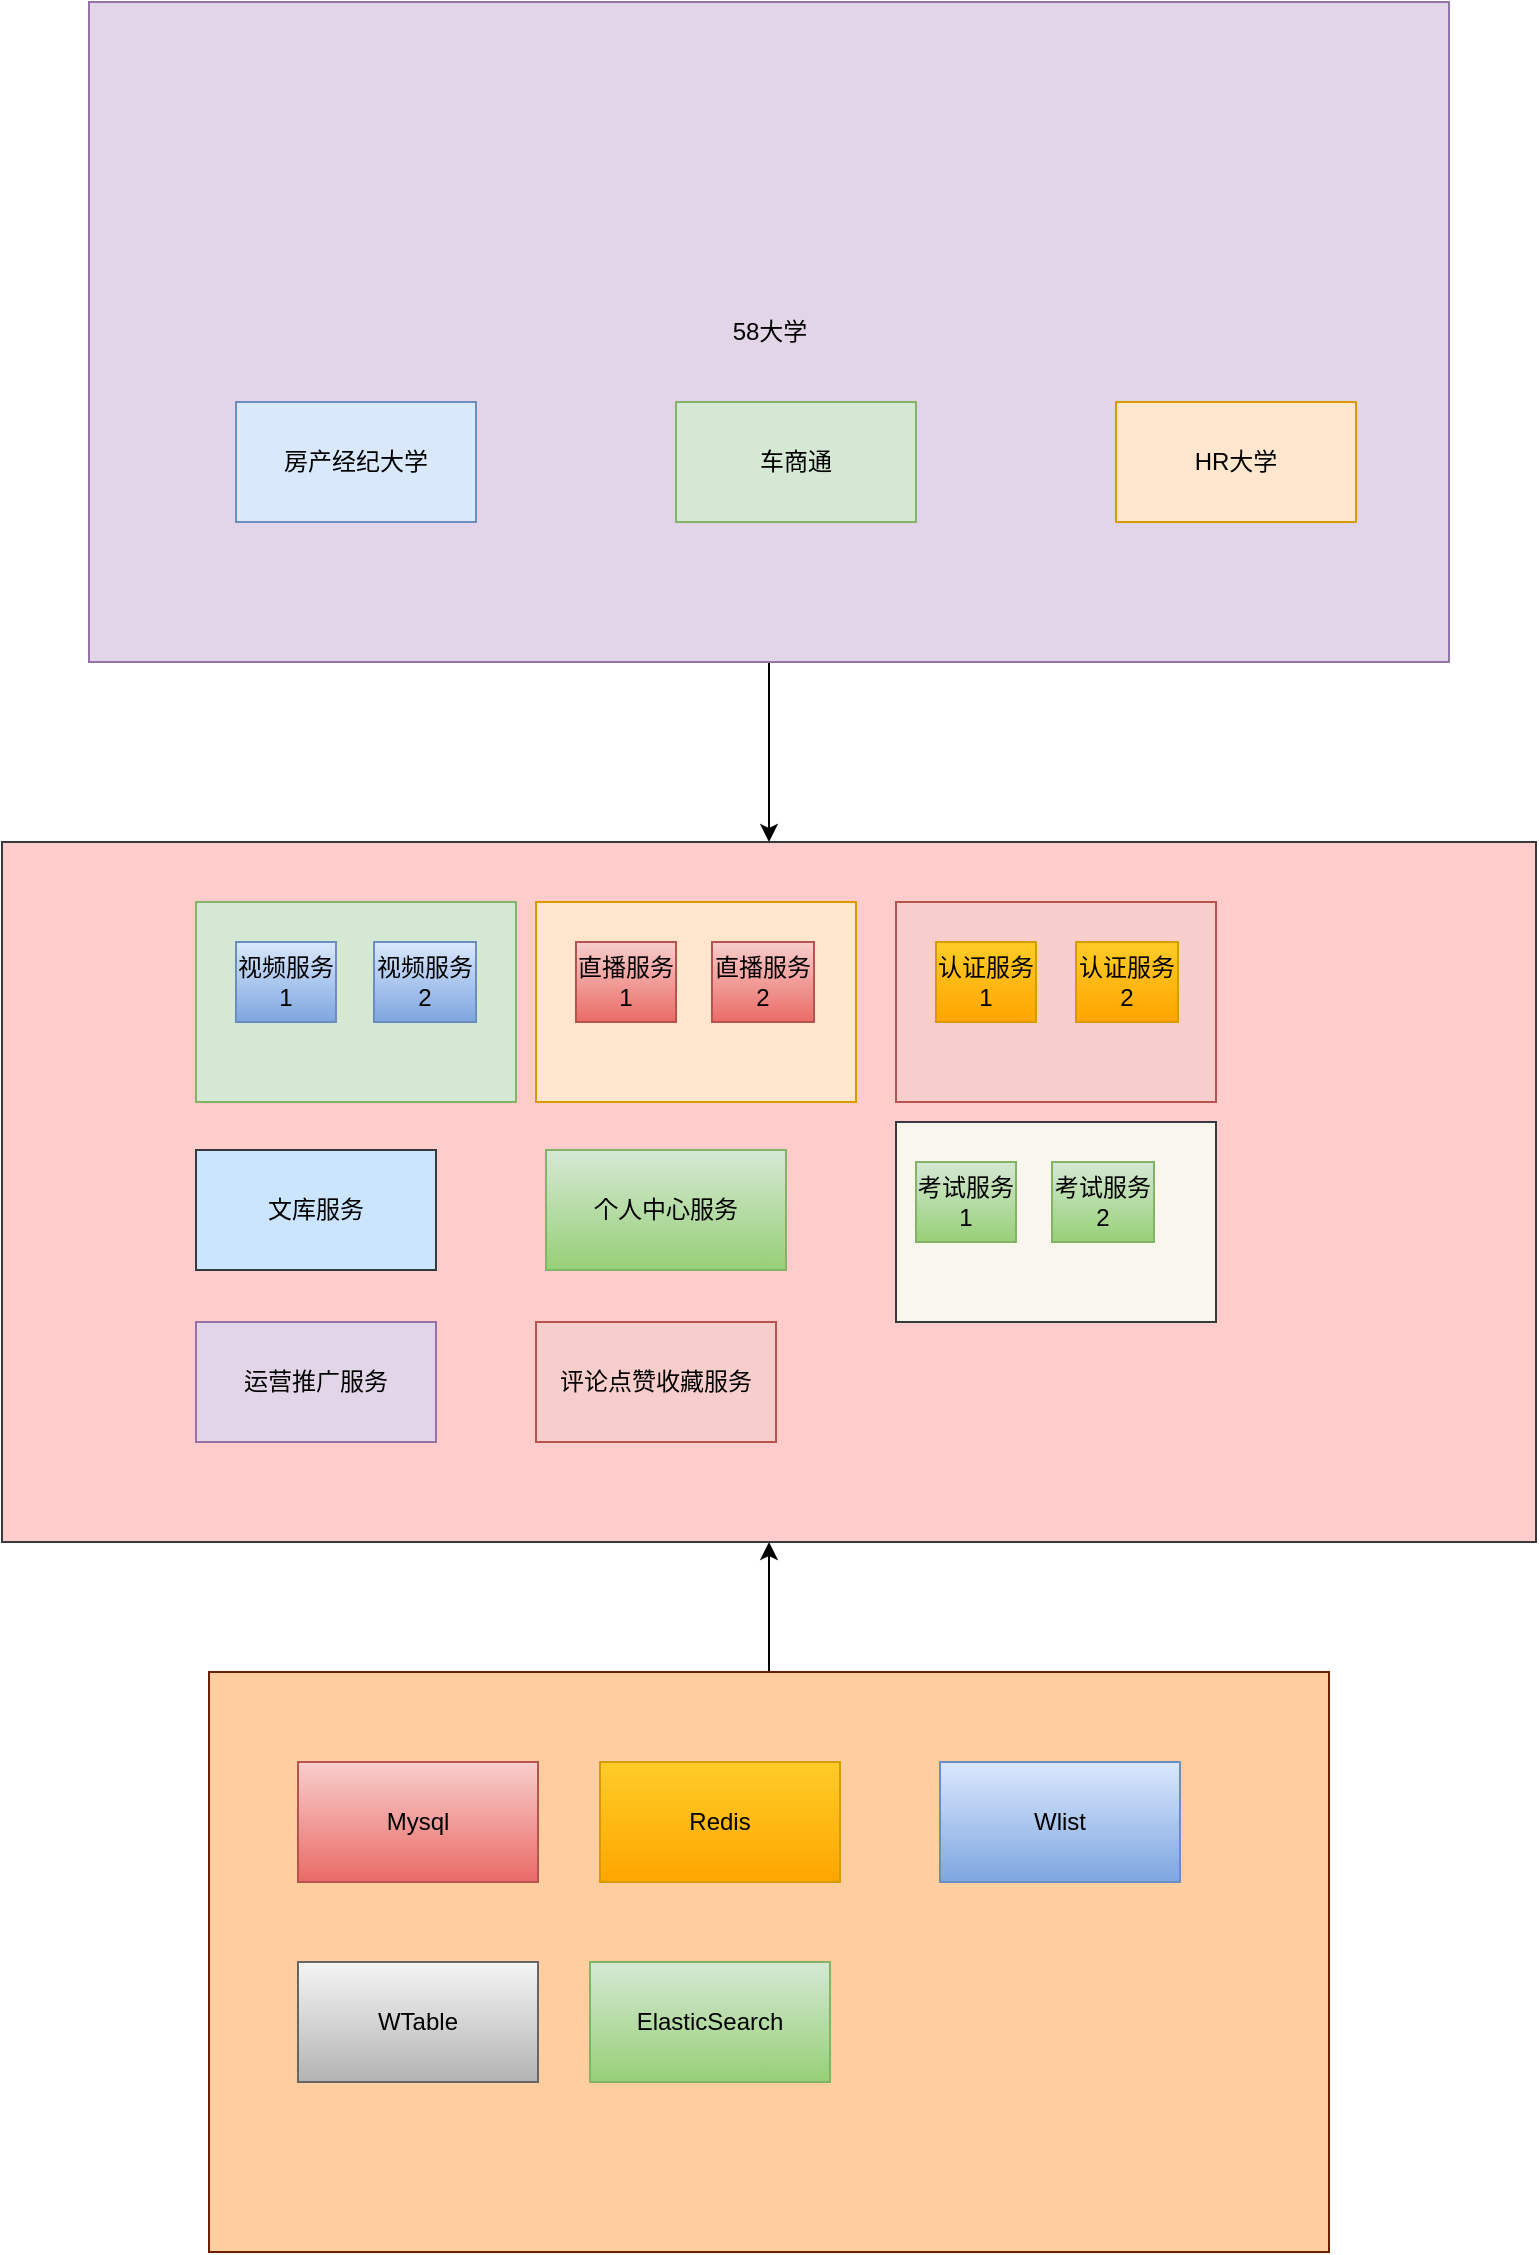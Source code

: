 <mxfile version="10.4.1" type="github"><diagram id="kO03TNF1d-7eyo-NTPn_" name="第 1 页"><mxGraphModel dx="1010" dy="550" grid="1" gridSize="10" guides="1" tooltips="1" connect="1" arrows="1" fold="1" page="1" pageScale="1" pageWidth="827" pageHeight="1169" math="0" shadow="0"><root><mxCell id="0"/><mxCell id="1" parent="0"/><mxCell id="HvfTjDzKP3fcRr_4Cbe2-36" style="edgeStyle=orthogonalEdgeStyle;rounded=0;orthogonalLoop=1;jettySize=auto;html=1;exitX=0.5;exitY=0;exitDx=0;exitDy=0;" edge="1" parent="1" source="HvfTjDzKP3fcRr_4Cbe2-32" target="HvfTjDzKP3fcRr_4Cbe2-26"><mxGeometry relative="1" as="geometry"/></mxCell><mxCell id="HvfTjDzKP3fcRr_4Cbe2-32" value="" style="rounded=0;whiteSpace=wrap;html=1;fillColor=#FFCE9F;strokeColor=#6D1F00;fontColor=#ffffff;" vertex="1" parent="1"><mxGeometry x="136.5" y="915" width="560" height="290" as="geometry"/></mxCell><mxCell id="HvfTjDzKP3fcRr_4Cbe2-26" value="" style="rounded=0;whiteSpace=wrap;html=1;fillColor=#ffcccc;strokeColor=#36393d;" vertex="1" parent="1"><mxGeometry x="33" y="500" width="767" height="350" as="geometry"/></mxCell><mxCell id="HvfTjDzKP3fcRr_4Cbe2-38" style="edgeStyle=orthogonalEdgeStyle;rounded=0;orthogonalLoop=1;jettySize=auto;html=1;exitX=0.5;exitY=1;exitDx=0;exitDy=0;" edge="1" parent="1" source="HvfTjDzKP3fcRr_4Cbe2-25" target="HvfTjDzKP3fcRr_4Cbe2-26"><mxGeometry relative="1" as="geometry"/></mxCell><mxCell id="HvfTjDzKP3fcRr_4Cbe2-25" value="58大学" style="rounded=0;whiteSpace=wrap;html=1;fillColor=#e1d5e7;strokeColor=#9673a6;" vertex="1" parent="1"><mxGeometry x="76.5" y="80" width="680" height="330" as="geometry"/></mxCell><mxCell id="HvfTjDzKP3fcRr_4Cbe2-1" value="" style="rounded=0;whiteSpace=wrap;html=1;fillColor=#d5e8d4;strokeColor=#82b366;" vertex="1" parent="1"><mxGeometry x="130" y="530" width="160" height="100" as="geometry"/></mxCell><mxCell id="HvfTjDzKP3fcRr_4Cbe2-4" value="文库服务" style="rounded=0;whiteSpace=wrap;html=1;fillColor=#cce5ff;strokeColor=#36393d;" vertex="1" parent="1"><mxGeometry x="130" y="654" width="120" height="60" as="geometry"/></mxCell><mxCell id="HvfTjDzKP3fcRr_4Cbe2-5" value="个人中心服务" style="rounded=0;whiteSpace=wrap;html=1;fillColor=#d5e8d4;strokeColor=#82b366;gradientColor=#97d077;" vertex="1" parent="1"><mxGeometry x="305" y="654" width="120" height="60" as="geometry"/></mxCell><mxCell id="HvfTjDzKP3fcRr_4Cbe2-7" value="运营推广服务" style="rounded=0;whiteSpace=wrap;html=1;fillColor=#e1d5e7;strokeColor=#9673a6;" vertex="1" parent="1"><mxGeometry x="130" y="740" width="120" height="60" as="geometry"/></mxCell><mxCell id="HvfTjDzKP3fcRr_4Cbe2-8" value="评论点赞收藏服务" style="rounded=0;whiteSpace=wrap;html=1;fillColor=#f8cecc;strokeColor=#b85450;" vertex="1" parent="1"><mxGeometry x="300" y="740" width="120" height="60" as="geometry"/></mxCell><mxCell id="HvfTjDzKP3fcRr_4Cbe2-10" value="视频服务1" style="rounded=0;whiteSpace=wrap;html=1;gradientColor=#7ea6e0;fillColor=#dae8fc;strokeColor=#6c8ebf;" vertex="1" parent="1"><mxGeometry x="150" y="550" width="50" height="40" as="geometry"/></mxCell><mxCell id="HvfTjDzKP3fcRr_4Cbe2-11" value="&lt;span&gt;视频服务2&lt;/span&gt;" style="rounded=0;whiteSpace=wrap;html=1;gradientColor=#7ea6e0;fillColor=#dae8fc;strokeColor=#6c8ebf;" vertex="1" parent="1"><mxGeometry x="219" y="550" width="51" height="40" as="geometry"/></mxCell><mxCell id="HvfTjDzKP3fcRr_4Cbe2-13" value="" style="rounded=0;whiteSpace=wrap;html=1;fillColor=#ffe6cc;strokeColor=#d79b00;" vertex="1" parent="1"><mxGeometry x="300" y="530" width="160" height="100" as="geometry"/></mxCell><mxCell id="HvfTjDzKP3fcRr_4Cbe2-14" value="直播服务1" style="rounded=0;whiteSpace=wrap;html=1;gradientColor=#ea6b66;fillColor=#f8cecc;strokeColor=#b85450;" vertex="1" parent="1"><mxGeometry x="320" y="550" width="50" height="40" as="geometry"/></mxCell><mxCell id="HvfTjDzKP3fcRr_4Cbe2-15" value="直播&lt;span&gt;服务2&lt;/span&gt;" style="rounded=0;whiteSpace=wrap;html=1;gradientColor=#ea6b66;fillColor=#f8cecc;strokeColor=#b85450;" vertex="1" parent="1"><mxGeometry x="388" y="550" width="51" height="40" as="geometry"/></mxCell><mxCell id="HvfTjDzKP3fcRr_4Cbe2-16" value="" style="rounded=0;whiteSpace=wrap;html=1;fillColor=#f8cecc;strokeColor=#b85450;" vertex="1" parent="1"><mxGeometry x="480" y="530" width="160" height="100" as="geometry"/></mxCell><mxCell id="HvfTjDzKP3fcRr_4Cbe2-17" value="认证服务1" style="rounded=0;whiteSpace=wrap;html=1;gradientColor=#ffa500;fillColor=#ffcd28;strokeColor=#d79b00;" vertex="1" parent="1"><mxGeometry x="500" y="550" width="50" height="40" as="geometry"/></mxCell><mxCell id="HvfTjDzKP3fcRr_4Cbe2-18" value="认证服务2&lt;br&gt;" style="rounded=0;whiteSpace=wrap;html=1;gradientColor=#ffa500;fillColor=#ffcd28;strokeColor=#d79b00;" vertex="1" parent="1"><mxGeometry x="570" y="550" width="51" height="40" as="geometry"/></mxCell><mxCell id="HvfTjDzKP3fcRr_4Cbe2-19" value="" style="rounded=0;whiteSpace=wrap;html=1;fillColor=#f9f7ed;strokeColor=#36393d;" vertex="1" parent="1"><mxGeometry x="480" y="640" width="160" height="100" as="geometry"/></mxCell><mxCell id="HvfTjDzKP3fcRr_4Cbe2-20" value="考试服务1" style="rounded=0;whiteSpace=wrap;html=1;gradientColor=#97d077;fillColor=#d5e8d4;strokeColor=#82b366;" vertex="1" parent="1"><mxGeometry x="490" y="660" width="50" height="40" as="geometry"/></mxCell><mxCell id="HvfTjDzKP3fcRr_4Cbe2-21" value="考试服务2&lt;br&gt;" style="rounded=0;whiteSpace=wrap;html=1;gradientColor=#97d077;fillColor=#d5e8d4;strokeColor=#82b366;" vertex="1" parent="1"><mxGeometry x="558" y="660" width="51" height="40" as="geometry"/></mxCell><mxCell id="HvfTjDzKP3fcRr_4Cbe2-22" value="房产经纪大学" style="rounded=0;whiteSpace=wrap;html=1;fillColor=#dae8fc;strokeColor=#6c8ebf;" vertex="1" parent="1"><mxGeometry x="150" y="280" width="120" height="60" as="geometry"/></mxCell><mxCell id="HvfTjDzKP3fcRr_4Cbe2-23" value="车商通" style="rounded=0;whiteSpace=wrap;html=1;fillColor=#d5e8d4;strokeColor=#82b366;" vertex="1" parent="1"><mxGeometry x="370" y="280" width="120" height="60" as="geometry"/></mxCell><mxCell id="HvfTjDzKP3fcRr_4Cbe2-24" value="HR大学" style="rounded=0;whiteSpace=wrap;html=1;fillColor=#ffe6cc;strokeColor=#d79b00;" vertex="1" parent="1"><mxGeometry x="590" y="280" width="120" height="60" as="geometry"/></mxCell><mxCell id="HvfTjDzKP3fcRr_4Cbe2-27" value="Mysql" style="rounded=0;whiteSpace=wrap;html=1;fillColor=#f8cecc;strokeColor=#b85450;gradientColor=#ea6b66;" vertex="1" parent="1"><mxGeometry x="181" y="960" width="120" height="60" as="geometry"/></mxCell><mxCell id="HvfTjDzKP3fcRr_4Cbe2-28" value="Redis" style="rounded=0;whiteSpace=wrap;html=1;fillColor=#ffcd28;strokeColor=#d79b00;gradientColor=#ffa500;" vertex="1" parent="1"><mxGeometry x="332" y="960" width="120" height="60" as="geometry"/></mxCell><mxCell id="HvfTjDzKP3fcRr_4Cbe2-29" value="Wlist" style="rounded=0;whiteSpace=wrap;html=1;fillColor=#dae8fc;strokeColor=#6c8ebf;gradientColor=#7ea6e0;" vertex="1" parent="1"><mxGeometry x="502" y="960" width="120" height="60" as="geometry"/></mxCell><mxCell id="HvfTjDzKP3fcRr_4Cbe2-30" value="WTable" style="rounded=0;whiteSpace=wrap;html=1;fillColor=#f5f5f5;strokeColor=#666666;gradientColor=#b3b3b3;" vertex="1" parent="1"><mxGeometry x="181" y="1060" width="120" height="60" as="geometry"/></mxCell><mxCell id="HvfTjDzKP3fcRr_4Cbe2-31" value="ElasticSearch" style="rounded=0;whiteSpace=wrap;html=1;fillColor=#d5e8d4;strokeColor=#82b366;gradientColor=#97d077;" vertex="1" parent="1"><mxGeometry x="327" y="1060" width="120" height="60" as="geometry"/></mxCell></root></mxGraphModel></diagram></mxfile>